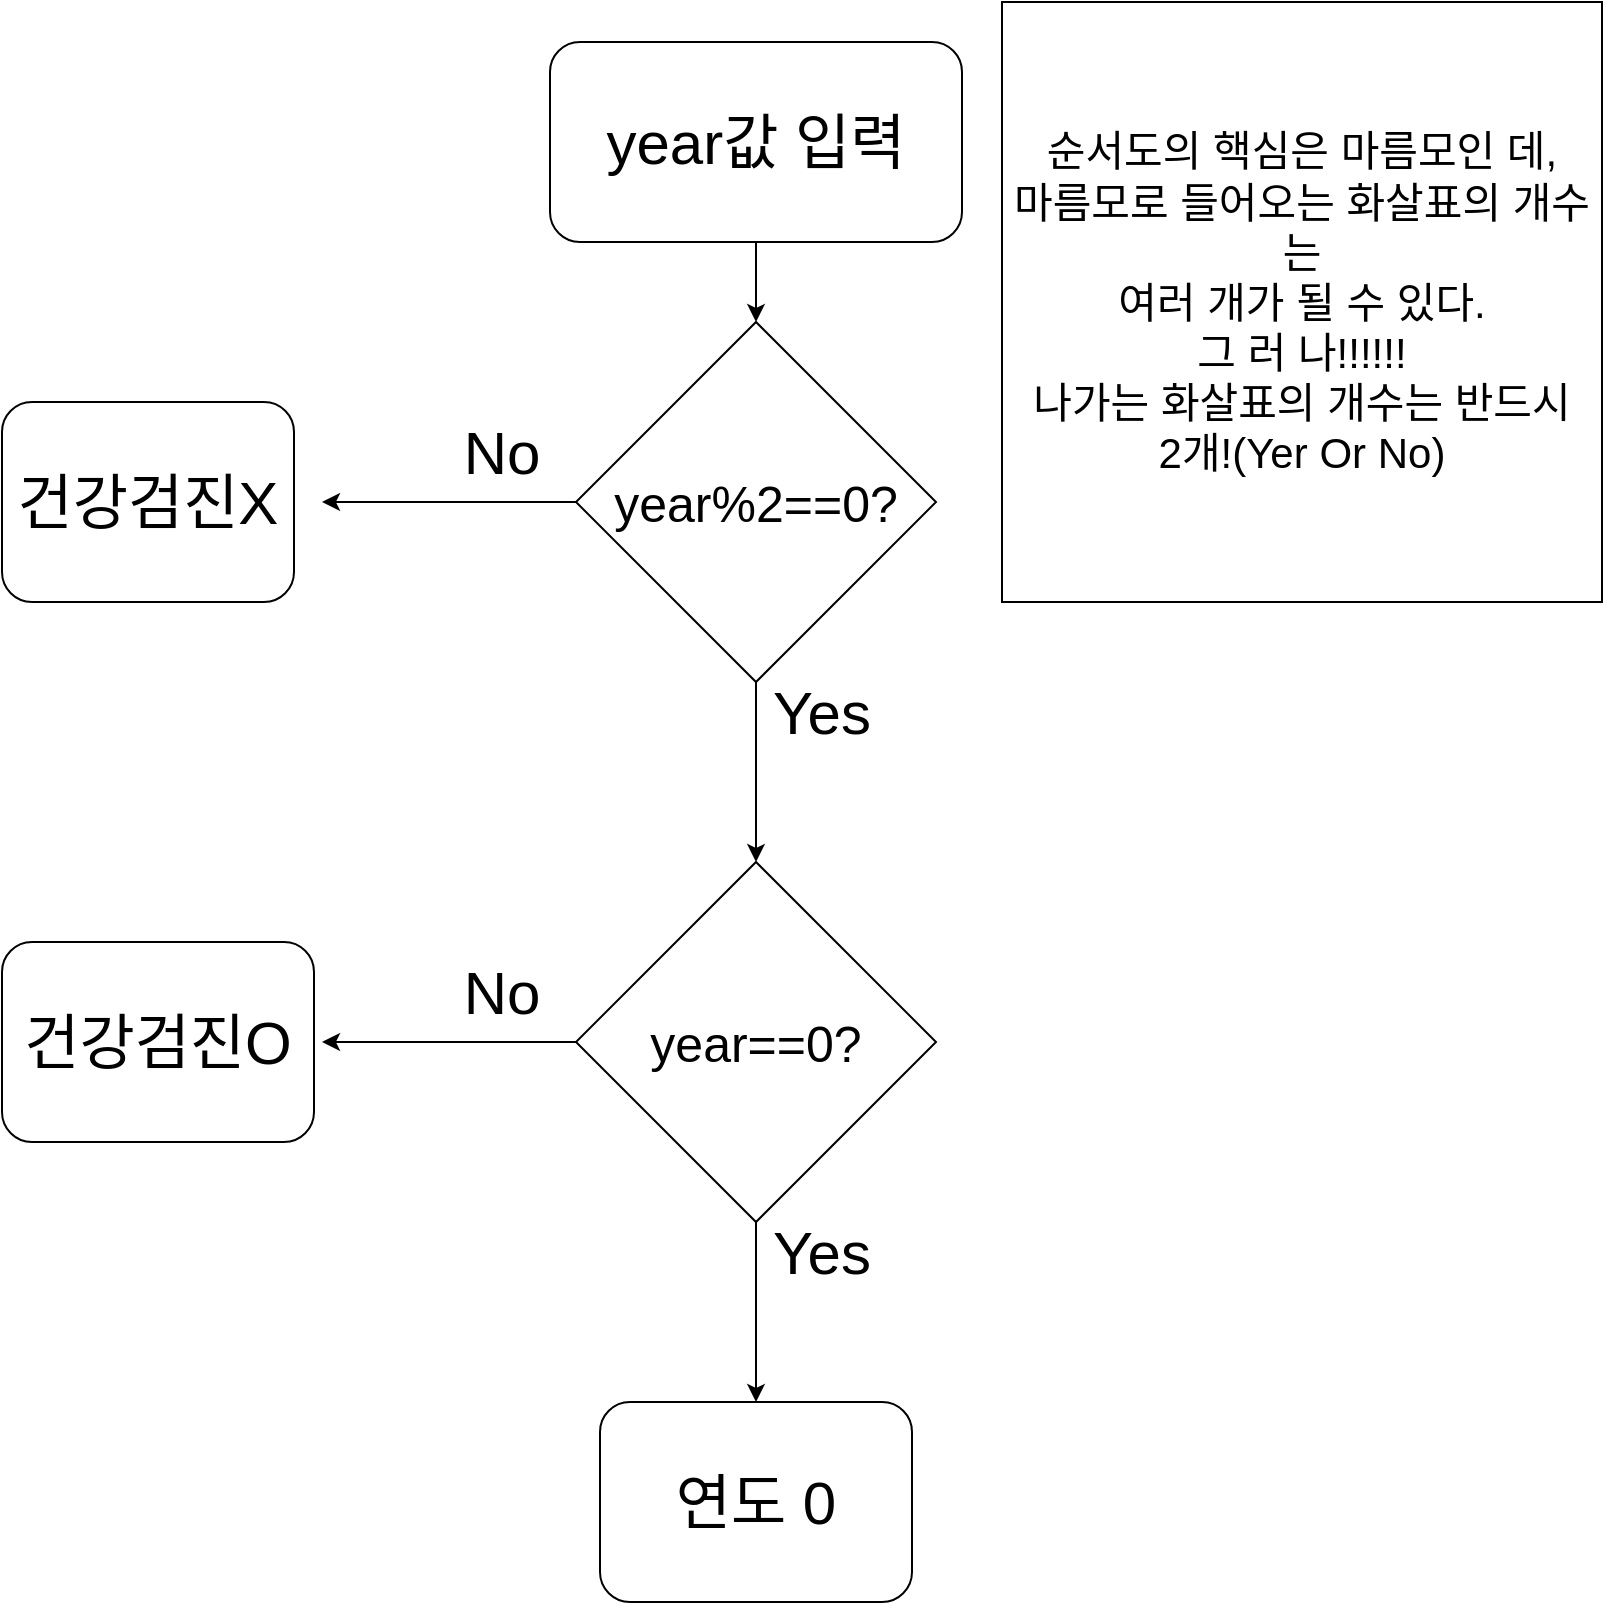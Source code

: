 <mxfile version="22.1.16" type="device">
  <diagram name="페이지-1" id="la9TpBBM_NOFYgWQBPrA">
    <mxGraphModel dx="1434" dy="840" grid="1" gridSize="10" guides="1" tooltips="1" connect="1" arrows="1" fold="1" page="1" pageScale="1" pageWidth="827" pageHeight="1169" math="0" shadow="0">
      <root>
        <mxCell id="0" />
        <mxCell id="1" parent="0" />
        <mxCell id="pXpdVIO5cAyobqpNCEHS-5" style="edgeStyle=orthogonalEdgeStyle;rounded=0;orthogonalLoop=1;jettySize=auto;html=1;entryX=0.5;entryY=0;entryDx=0;entryDy=0;" edge="1" parent="1" source="pXpdVIO5cAyobqpNCEHS-1" target="pXpdVIO5cAyobqpNCEHS-3">
          <mxGeometry relative="1" as="geometry" />
        </mxCell>
        <mxCell id="pXpdVIO5cAyobqpNCEHS-1" value="year값 입력" style="rounded=1;whiteSpace=wrap;html=1;fontSize=30;" vertex="1" parent="1">
          <mxGeometry x="294" y="80" width="206" height="100" as="geometry" />
        </mxCell>
        <mxCell id="pXpdVIO5cAyobqpNCEHS-7" style="edgeStyle=orthogonalEdgeStyle;rounded=0;orthogonalLoop=1;jettySize=auto;html=1;" edge="1" parent="1" source="pXpdVIO5cAyobqpNCEHS-3">
          <mxGeometry relative="1" as="geometry">
            <mxPoint x="180" y="310" as="targetPoint" />
          </mxGeometry>
        </mxCell>
        <mxCell id="pXpdVIO5cAyobqpNCEHS-8" style="edgeStyle=orthogonalEdgeStyle;rounded=0;orthogonalLoop=1;jettySize=auto;html=1;" edge="1" parent="1" source="pXpdVIO5cAyobqpNCEHS-3">
          <mxGeometry relative="1" as="geometry">
            <mxPoint x="397" y="490" as="targetPoint" />
          </mxGeometry>
        </mxCell>
        <mxCell id="pXpdVIO5cAyobqpNCEHS-3" value="year%2==0?" style="rhombus;whiteSpace=wrap;html=1;fontSize=25;" vertex="1" parent="1">
          <mxGeometry x="307" y="220" width="180" height="180" as="geometry" />
        </mxCell>
        <mxCell id="pXpdVIO5cAyobqpNCEHS-6" value="&lt;font style=&quot;font-size: 21px;&quot;&gt;순서도의 핵심은 마름모인 데,&lt;br&gt;마름모로 들어오는 화살표의 개수는&lt;br&gt;여러 개가 될 수 있다.&lt;br&gt;그 러 나!!!!!!&lt;br&gt;나가는 화살표의 개수는 반드시&lt;br&gt;2개!(Yer Or No)&lt;/font&gt;" style="rounded=0;whiteSpace=wrap;html=1;" vertex="1" parent="1">
          <mxGeometry x="520" y="60" width="300" height="300" as="geometry" />
        </mxCell>
        <mxCell id="pXpdVIO5cAyobqpNCEHS-9" value="No" style="text;html=1;strokeColor=none;fillColor=none;align=center;verticalAlign=middle;whiteSpace=wrap;rounded=0;fontSize=30;" vertex="1" parent="1">
          <mxGeometry x="240" y="270" width="60" height="30" as="geometry" />
        </mxCell>
        <mxCell id="pXpdVIO5cAyobqpNCEHS-10" value="Yes" style="text;html=1;strokeColor=none;fillColor=none;align=center;verticalAlign=middle;whiteSpace=wrap;rounded=0;fontSize=30;" vertex="1" parent="1">
          <mxGeometry x="400" y="400" width="60" height="30" as="geometry" />
        </mxCell>
        <mxCell id="pXpdVIO5cAyobqpNCEHS-11" value="건강검진X" style="rounded=1;whiteSpace=wrap;html=1;fontSize=30;" vertex="1" parent="1">
          <mxGeometry x="20" y="260" width="146" height="100" as="geometry" />
        </mxCell>
        <mxCell id="pXpdVIO5cAyobqpNCEHS-12" value="건강검진O" style="rounded=1;whiteSpace=wrap;html=1;fontSize=30;" vertex="1" parent="1">
          <mxGeometry x="20" y="530" width="156" height="100" as="geometry" />
        </mxCell>
        <mxCell id="pXpdVIO5cAyobqpNCEHS-13" value="year==0?" style="rhombus;whiteSpace=wrap;html=1;fontSize=25;" vertex="1" parent="1">
          <mxGeometry x="307" y="490" width="180" height="180" as="geometry" />
        </mxCell>
        <mxCell id="pXpdVIO5cAyobqpNCEHS-18" value="No" style="text;html=1;strokeColor=none;fillColor=none;align=center;verticalAlign=middle;whiteSpace=wrap;rounded=0;fontSize=30;" vertex="1" parent="1">
          <mxGeometry x="240" y="540" width="60" height="30" as="geometry" />
        </mxCell>
        <mxCell id="pXpdVIO5cAyobqpNCEHS-19" style="edgeStyle=orthogonalEdgeStyle;rounded=0;orthogonalLoop=1;jettySize=auto;html=1;" edge="1" parent="1">
          <mxGeometry relative="1" as="geometry">
            <mxPoint x="180" y="580" as="targetPoint" />
            <mxPoint x="307" y="580" as="sourcePoint" />
          </mxGeometry>
        </mxCell>
        <mxCell id="pXpdVIO5cAyobqpNCEHS-20" value="Yes" style="text;html=1;strokeColor=none;fillColor=none;align=center;verticalAlign=middle;whiteSpace=wrap;rounded=0;fontSize=30;" vertex="1" parent="1">
          <mxGeometry x="400" y="670" width="60" height="30" as="geometry" />
        </mxCell>
        <mxCell id="pXpdVIO5cAyobqpNCEHS-21" style="edgeStyle=orthogonalEdgeStyle;rounded=0;orthogonalLoop=1;jettySize=auto;html=1;" edge="1" parent="1">
          <mxGeometry relative="1" as="geometry">
            <mxPoint x="397" y="760" as="targetPoint" />
            <mxPoint x="397" y="670" as="sourcePoint" />
          </mxGeometry>
        </mxCell>
        <mxCell id="pXpdVIO5cAyobqpNCEHS-22" value="연도 0" style="rounded=1;whiteSpace=wrap;html=1;fontSize=30;" vertex="1" parent="1">
          <mxGeometry x="319" y="760" width="156" height="100" as="geometry" />
        </mxCell>
      </root>
    </mxGraphModel>
  </diagram>
</mxfile>
